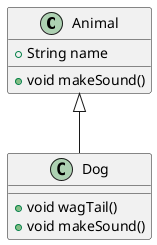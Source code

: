@startuml
class Animal {
  +String name
  +void makeSound()
}

class Dog {
  +void wagTail()
  +void makeSound()
}

Animal <|-- Dog
@enduml
